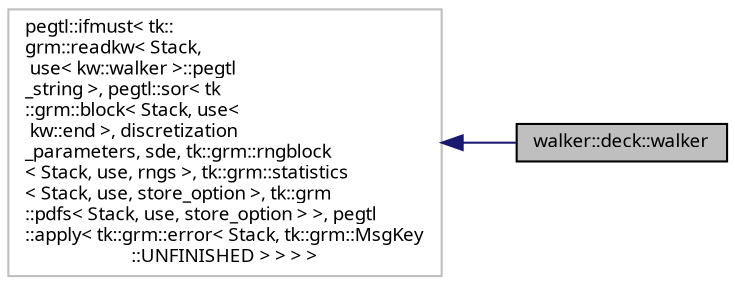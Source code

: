 digraph "walker::deck::walker"
{
 // INTERACTIVE_SVG=YES
  bgcolor="transparent";
  edge [fontname="sans-serif",fontsize="9",labelfontname="sans-serif",labelfontsize="9"];
  node [fontname="sans-serif",fontsize="9",shape=record];
  rankdir="LR";
  Node1 [label="walker::deck::walker",height=0.2,width=0.4,color="black", fillcolor="grey75", style="filled", fontcolor="black"];
  Node2 -> Node1 [dir="back",color="midnightblue",fontsize="9",style="solid",fontname="sans-serif"];
  Node2 [label="pegtl::ifmust\< tk::\lgrm::readkw\< Stack,\l use\< kw::walker \>::pegtl\l_string \>, pegtl::sor\< tk\l::grm::block\< Stack, use\<\l kw::end \>, discretization\l_parameters, sde, tk::grm::rngblock\l\< Stack, use, rngs \>, tk::grm::statistics\l\< Stack, use, store_option \>, tk::grm\l::pdfs\< Stack, use, store_option \> \>, pegtl\l::apply\< tk::grm::error\< Stack, tk::grm::MsgKey\l::UNFINISHED \> \> \> \>",height=0.2,width=0.4,color="grey75"];
}
